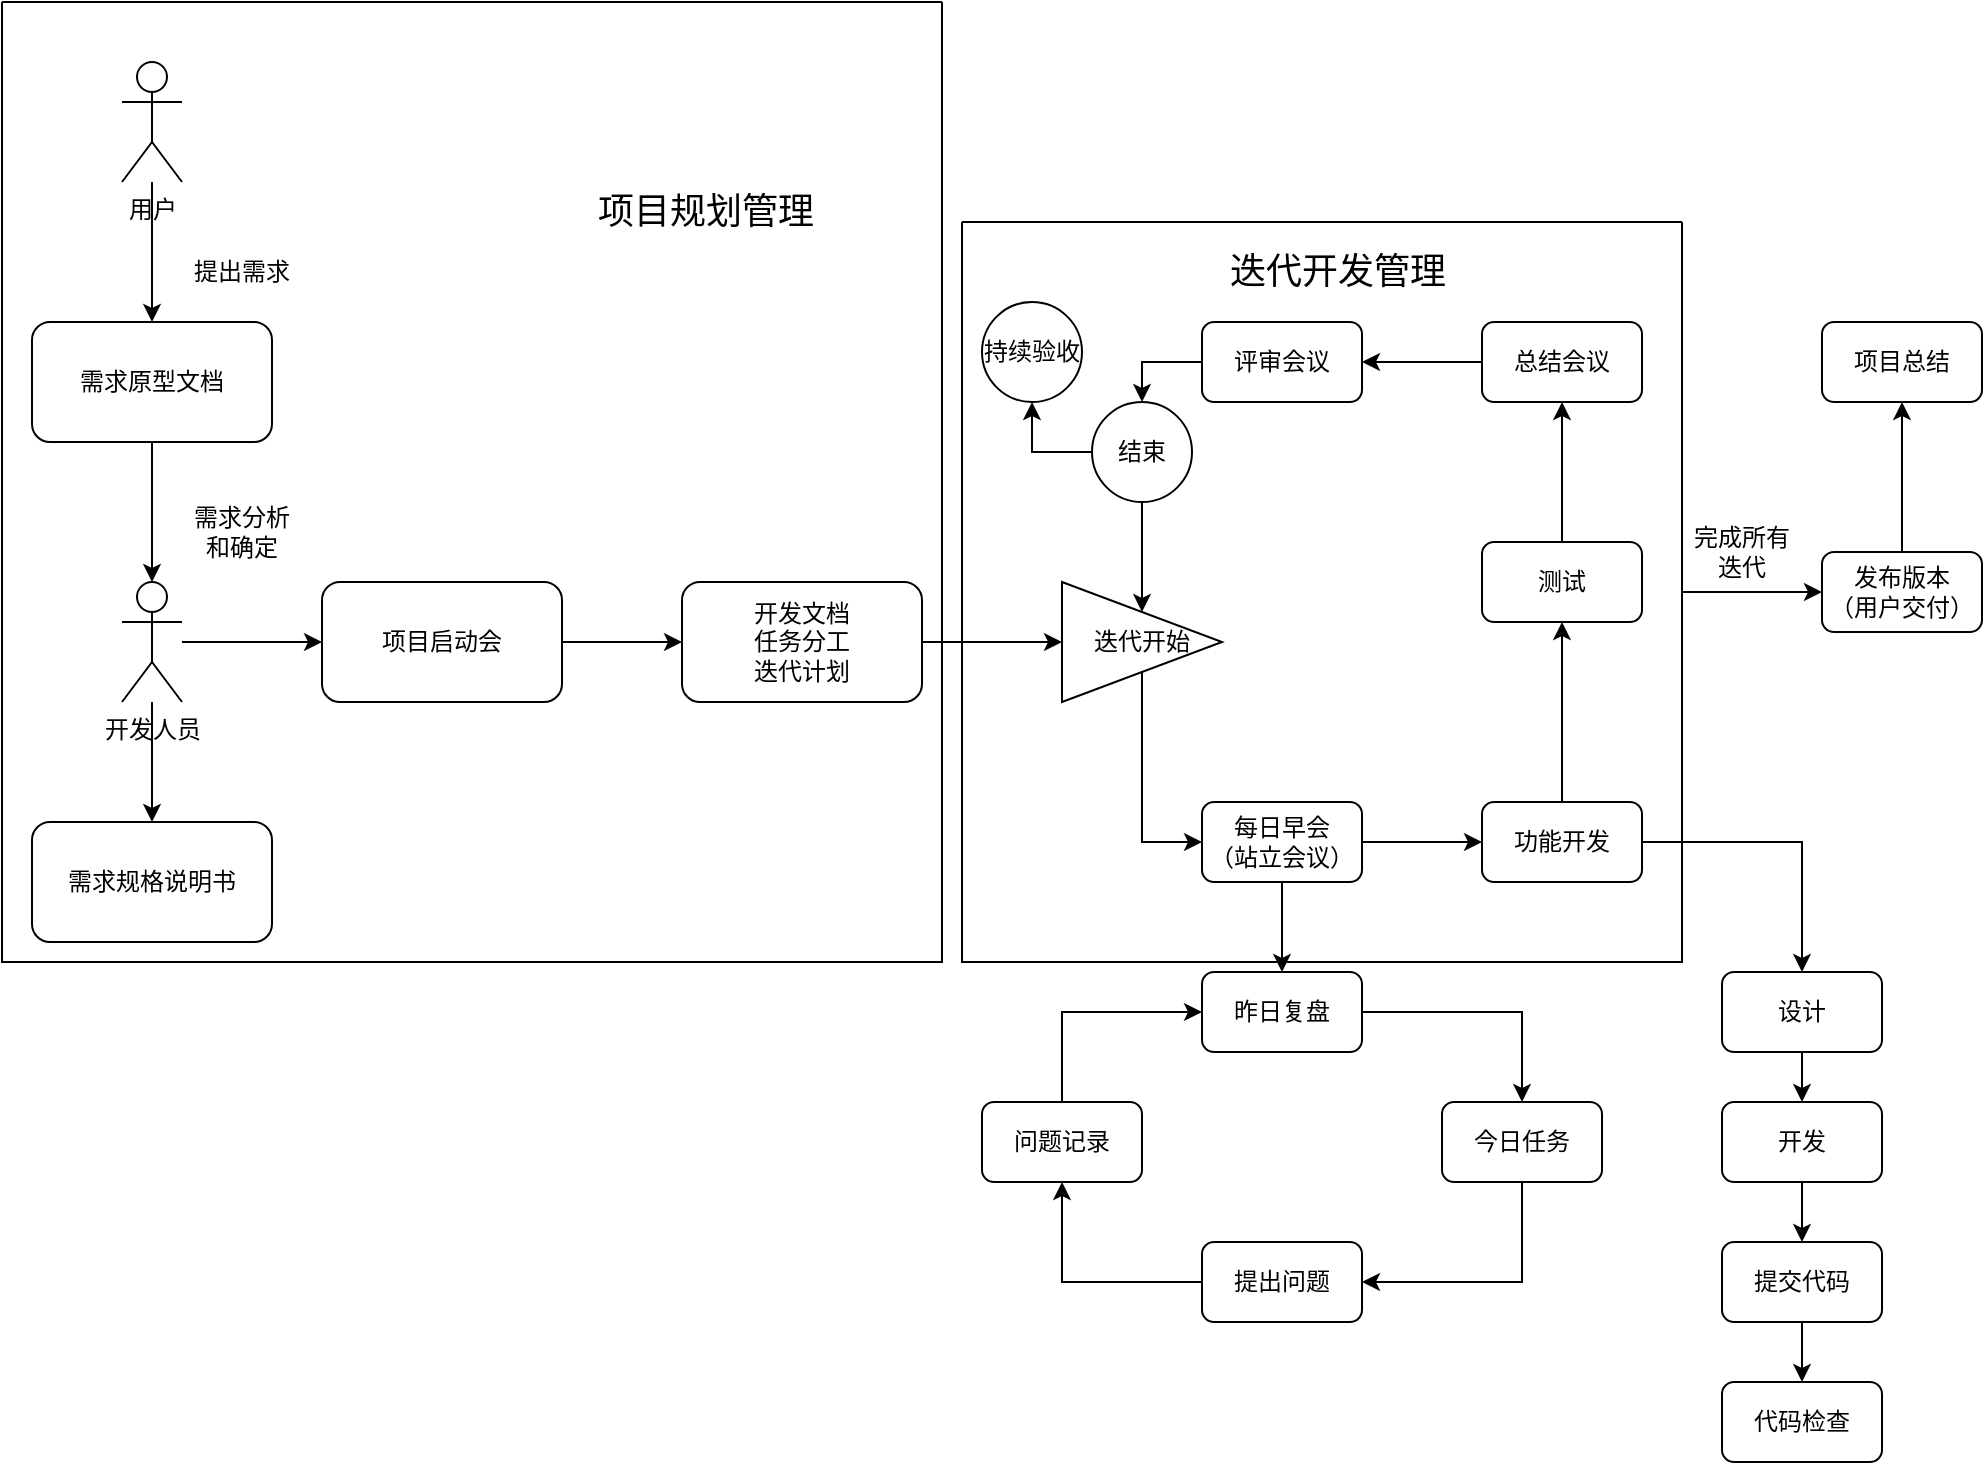 <mxfile version="20.6.2" type="device"><diagram id="auoaH2SLFO1NLNONEXws" name="第 1 页"><mxGraphModel dx="1264" dy="612" grid="1" gridSize="10" guides="1" tooltips="1" connect="1" arrows="1" fold="1" page="1" pageScale="1" pageWidth="827" pageHeight="1169" math="0" shadow="0"><root><mxCell id="0"/><mxCell id="1" parent="0"/><mxCell id="y_Ljs3Rv6xh82k2hXomJ-3" style="edgeStyle=orthogonalEdgeStyle;rounded=0;orthogonalLoop=1;jettySize=auto;html=1;" parent="1" source="y_Ljs3Rv6xh82k2hXomJ-1" target="y_Ljs3Rv6xh82k2hXomJ-2" edge="1"><mxGeometry relative="1" as="geometry"/></mxCell><mxCell id="y_Ljs3Rv6xh82k2hXomJ-1" value="用户" style="shape=umlActor;verticalLabelPosition=bottom;verticalAlign=top;html=1;" parent="1" vertex="1"><mxGeometry x="150" y="130" width="30" height="60" as="geometry"/></mxCell><mxCell id="y_Ljs3Rv6xh82k2hXomJ-7" style="edgeStyle=orthogonalEdgeStyle;rounded=0;orthogonalLoop=1;jettySize=auto;html=1;exitX=0.5;exitY=1;exitDx=0;exitDy=0;entryX=0.5;entryY=0;entryDx=0;entryDy=0;entryPerimeter=0;" parent="1" source="y_Ljs3Rv6xh82k2hXomJ-2" target="y_Ljs3Rv6xh82k2hXomJ-5" edge="1"><mxGeometry relative="1" as="geometry"/></mxCell><mxCell id="y_Ljs3Rv6xh82k2hXomJ-2" value="需求原型文档" style="rounded=1;whiteSpace=wrap;html=1;" parent="1" vertex="1"><mxGeometry x="105" y="260" width="120" height="60" as="geometry"/></mxCell><mxCell id="y_Ljs3Rv6xh82k2hXomJ-4" value="提出需求" style="text;html=1;strokeColor=none;fillColor=none;align=center;verticalAlign=middle;whiteSpace=wrap;rounded=0;" parent="1" vertex="1"><mxGeometry x="180" y="220" width="60" height="30" as="geometry"/></mxCell><mxCell id="y_Ljs3Rv6xh82k2hXomJ-10" style="edgeStyle=orthogonalEdgeStyle;rounded=0;orthogonalLoop=1;jettySize=auto;html=1;" parent="1" source="y_Ljs3Rv6xh82k2hXomJ-5" target="y_Ljs3Rv6xh82k2hXomJ-9" edge="1"><mxGeometry relative="1" as="geometry"/></mxCell><mxCell id="y_Ljs3Rv6xh82k2hXomJ-12" style="edgeStyle=orthogonalEdgeStyle;rounded=0;orthogonalLoop=1;jettySize=auto;html=1;entryX=0;entryY=0.5;entryDx=0;entryDy=0;" parent="1" source="y_Ljs3Rv6xh82k2hXomJ-5" target="y_Ljs3Rv6xh82k2hXomJ-11" edge="1"><mxGeometry relative="1" as="geometry"/></mxCell><mxCell id="y_Ljs3Rv6xh82k2hXomJ-5" value="开发人员" style="shape=umlActor;verticalLabelPosition=bottom;verticalAlign=top;html=1;" parent="1" vertex="1"><mxGeometry x="150" y="390" width="30" height="60" as="geometry"/></mxCell><mxCell id="y_Ljs3Rv6xh82k2hXomJ-8" value="需求分析和确定" style="text;html=1;strokeColor=none;fillColor=none;align=center;verticalAlign=middle;whiteSpace=wrap;rounded=0;" parent="1" vertex="1"><mxGeometry x="180" y="350" width="60" height="30" as="geometry"/></mxCell><mxCell id="y_Ljs3Rv6xh82k2hXomJ-9" value="需求规格说明书" style="rounded=1;whiteSpace=wrap;html=1;" parent="1" vertex="1"><mxGeometry x="105" y="510" width="120" height="60" as="geometry"/></mxCell><mxCell id="y_Ljs3Rv6xh82k2hXomJ-14" style="edgeStyle=orthogonalEdgeStyle;rounded=0;orthogonalLoop=1;jettySize=auto;html=1;entryX=0;entryY=0.5;entryDx=0;entryDy=0;" parent="1" source="y_Ljs3Rv6xh82k2hXomJ-11" target="y_Ljs3Rv6xh82k2hXomJ-13" edge="1"><mxGeometry relative="1" as="geometry"/></mxCell><mxCell id="y_Ljs3Rv6xh82k2hXomJ-11" value="项目启动会" style="rounded=1;whiteSpace=wrap;html=1;" parent="1" vertex="1"><mxGeometry x="250" y="390" width="120" height="60" as="geometry"/></mxCell><mxCell id="y_Ljs3Rv6xh82k2hXomJ-16" style="edgeStyle=orthogonalEdgeStyle;rounded=0;orthogonalLoop=1;jettySize=auto;html=1;entryX=0;entryY=0.5;entryDx=0;entryDy=0;" parent="1" source="y_Ljs3Rv6xh82k2hXomJ-13" target="y_Ljs3Rv6xh82k2hXomJ-15" edge="1"><mxGeometry relative="1" as="geometry"/></mxCell><mxCell id="y_Ljs3Rv6xh82k2hXomJ-13" value="开发文档&lt;br&gt;任务分工&lt;br&gt;迭代计划" style="rounded=1;whiteSpace=wrap;html=1;" parent="1" vertex="1"><mxGeometry x="430" y="390" width="120" height="60" as="geometry"/></mxCell><mxCell id="y_Ljs3Rv6xh82k2hXomJ-18" style="edgeStyle=orthogonalEdgeStyle;rounded=0;orthogonalLoop=1;jettySize=auto;html=1;entryX=0;entryY=0.5;entryDx=0;entryDy=0;" parent="1" source="y_Ljs3Rv6xh82k2hXomJ-15" target="y_Ljs3Rv6xh82k2hXomJ-17" edge="1"><mxGeometry relative="1" as="geometry"/></mxCell><mxCell id="y_Ljs3Rv6xh82k2hXomJ-15" value="迭代开始" style="triangle;whiteSpace=wrap;html=1;" parent="1" vertex="1"><mxGeometry x="620" y="390" width="80" height="60" as="geometry"/></mxCell><mxCell id="y_Ljs3Rv6xh82k2hXomJ-20" style="edgeStyle=orthogonalEdgeStyle;rounded=0;orthogonalLoop=1;jettySize=auto;html=1;entryX=0;entryY=0.5;entryDx=0;entryDy=0;" parent="1" source="y_Ljs3Rv6xh82k2hXomJ-17" target="y_Ljs3Rv6xh82k2hXomJ-19" edge="1"><mxGeometry relative="1" as="geometry"/></mxCell><mxCell id="y_Ljs3Rv6xh82k2hXomJ-37" style="edgeStyle=orthogonalEdgeStyle;rounded=0;orthogonalLoop=1;jettySize=auto;html=1;entryX=0.5;entryY=0;entryDx=0;entryDy=0;" parent="1" source="y_Ljs3Rv6xh82k2hXomJ-17" target="y_Ljs3Rv6xh82k2hXomJ-36" edge="1"><mxGeometry relative="1" as="geometry"/></mxCell><mxCell id="y_Ljs3Rv6xh82k2hXomJ-17" value="每日早会&lt;br&gt;（站立会议）" style="rounded=1;whiteSpace=wrap;html=1;" parent="1" vertex="1"><mxGeometry x="690" y="500" width="80" height="40" as="geometry"/></mxCell><mxCell id="y_Ljs3Rv6xh82k2hXomJ-22" style="edgeStyle=orthogonalEdgeStyle;rounded=0;orthogonalLoop=1;jettySize=auto;html=1;" parent="1" source="y_Ljs3Rv6xh82k2hXomJ-19" target="y_Ljs3Rv6xh82k2hXomJ-21" edge="1"><mxGeometry relative="1" as="geometry"/></mxCell><mxCell id="y_Ljs3Rv6xh82k2hXomJ-58" style="edgeStyle=orthogonalEdgeStyle;rounded=0;orthogonalLoop=1;jettySize=auto;html=1;" parent="1" source="y_Ljs3Rv6xh82k2hXomJ-19" target="y_Ljs3Rv6xh82k2hXomJ-57" edge="1"><mxGeometry relative="1" as="geometry"/></mxCell><mxCell id="y_Ljs3Rv6xh82k2hXomJ-19" value="功能开发" style="rounded=1;whiteSpace=wrap;html=1;" parent="1" vertex="1"><mxGeometry x="830" y="500" width="80" height="40" as="geometry"/></mxCell><mxCell id="y_Ljs3Rv6xh82k2hXomJ-24" style="edgeStyle=orthogonalEdgeStyle;rounded=0;orthogonalLoop=1;jettySize=auto;html=1;entryX=0.5;entryY=1;entryDx=0;entryDy=0;" parent="1" source="y_Ljs3Rv6xh82k2hXomJ-21" target="y_Ljs3Rv6xh82k2hXomJ-23" edge="1"><mxGeometry relative="1" as="geometry"/></mxCell><mxCell id="y_Ljs3Rv6xh82k2hXomJ-21" value="测试" style="rounded=1;whiteSpace=wrap;html=1;" parent="1" vertex="1"><mxGeometry x="830" y="370" width="80" height="40" as="geometry"/></mxCell><mxCell id="y_Ljs3Rv6xh82k2hXomJ-26" style="edgeStyle=orthogonalEdgeStyle;rounded=0;orthogonalLoop=1;jettySize=auto;html=1;entryX=1;entryY=0.5;entryDx=0;entryDy=0;" parent="1" source="y_Ljs3Rv6xh82k2hXomJ-23" target="y_Ljs3Rv6xh82k2hXomJ-25" edge="1"><mxGeometry relative="1" as="geometry"/></mxCell><mxCell id="y_Ljs3Rv6xh82k2hXomJ-23" value="总结会议" style="rounded=1;whiteSpace=wrap;html=1;" parent="1" vertex="1"><mxGeometry x="830" y="260" width="80" height="40" as="geometry"/></mxCell><mxCell id="y_Ljs3Rv6xh82k2hXomJ-28" style="edgeStyle=orthogonalEdgeStyle;rounded=0;orthogonalLoop=1;jettySize=auto;html=1;entryX=0.5;entryY=0;entryDx=0;entryDy=0;" parent="1" source="y_Ljs3Rv6xh82k2hXomJ-25" target="y_Ljs3Rv6xh82k2hXomJ-27" edge="1"><mxGeometry relative="1" as="geometry"/></mxCell><mxCell id="y_Ljs3Rv6xh82k2hXomJ-25" value="评审会议" style="rounded=1;whiteSpace=wrap;html=1;" parent="1" vertex="1"><mxGeometry x="690" y="260" width="80" height="40" as="geometry"/></mxCell><mxCell id="y_Ljs3Rv6xh82k2hXomJ-29" style="edgeStyle=orthogonalEdgeStyle;rounded=0;orthogonalLoop=1;jettySize=auto;html=1;entryX=0.5;entryY=0;entryDx=0;entryDy=0;" parent="1" source="y_Ljs3Rv6xh82k2hXomJ-27" target="y_Ljs3Rv6xh82k2hXomJ-15" edge="1"><mxGeometry relative="1" as="geometry"/></mxCell><mxCell id="y_Ljs3Rv6xh82k2hXomJ-35" style="edgeStyle=orthogonalEdgeStyle;rounded=0;orthogonalLoop=1;jettySize=auto;html=1;entryX=0.5;entryY=1;entryDx=0;entryDy=0;" parent="1" source="y_Ljs3Rv6xh82k2hXomJ-27" target="y_Ljs3Rv6xh82k2hXomJ-30" edge="1"><mxGeometry relative="1" as="geometry"/></mxCell><mxCell id="y_Ljs3Rv6xh82k2hXomJ-27" value="结束" style="ellipse;whiteSpace=wrap;html=1;aspect=fixed;" parent="1" vertex="1"><mxGeometry x="635" y="300" width="50" height="50" as="geometry"/></mxCell><mxCell id="y_Ljs3Rv6xh82k2hXomJ-30" value="持续验收" style="ellipse;whiteSpace=wrap;html=1;aspect=fixed;" parent="1" vertex="1"><mxGeometry x="580" y="250" width="50" height="50" as="geometry"/></mxCell><mxCell id="y_Ljs3Rv6xh82k2hXomJ-39" style="edgeStyle=orthogonalEdgeStyle;rounded=0;orthogonalLoop=1;jettySize=auto;html=1;" parent="1" source="y_Ljs3Rv6xh82k2hXomJ-36" target="y_Ljs3Rv6xh82k2hXomJ-38" edge="1"><mxGeometry relative="1" as="geometry"/></mxCell><mxCell id="y_Ljs3Rv6xh82k2hXomJ-36" value="昨日复盘" style="rounded=1;whiteSpace=wrap;html=1;" parent="1" vertex="1"><mxGeometry x="690" y="585" width="80" height="40" as="geometry"/></mxCell><mxCell id="y_Ljs3Rv6xh82k2hXomJ-41" style="edgeStyle=orthogonalEdgeStyle;rounded=0;orthogonalLoop=1;jettySize=auto;html=1;exitX=0.5;exitY=1;exitDx=0;exitDy=0;entryX=1;entryY=0.5;entryDx=0;entryDy=0;" parent="1" source="y_Ljs3Rv6xh82k2hXomJ-38" target="y_Ljs3Rv6xh82k2hXomJ-40" edge="1"><mxGeometry relative="1" as="geometry"/></mxCell><mxCell id="y_Ljs3Rv6xh82k2hXomJ-38" value="今日任务" style="rounded=1;whiteSpace=wrap;html=1;" parent="1" vertex="1"><mxGeometry x="810" y="650" width="80" height="40" as="geometry"/></mxCell><mxCell id="y_Ljs3Rv6xh82k2hXomJ-48" style="edgeStyle=orthogonalEdgeStyle;rounded=0;orthogonalLoop=1;jettySize=auto;html=1;entryX=0.5;entryY=1;entryDx=0;entryDy=0;" parent="1" source="y_Ljs3Rv6xh82k2hXomJ-40" target="y_Ljs3Rv6xh82k2hXomJ-42" edge="1"><mxGeometry relative="1" as="geometry"/></mxCell><mxCell id="y_Ljs3Rv6xh82k2hXomJ-40" value="提出问题" style="rounded=1;whiteSpace=wrap;html=1;" parent="1" vertex="1"><mxGeometry x="690" y="720" width="80" height="40" as="geometry"/></mxCell><mxCell id="y_Ljs3Rv6xh82k2hXomJ-42" value="问题记录" style="rounded=1;whiteSpace=wrap;html=1;" parent="1" vertex="1"><mxGeometry x="580" y="650" width="80" height="40" as="geometry"/></mxCell><mxCell id="y_Ljs3Rv6xh82k2hXomJ-56" value="" style="endArrow=classic;html=1;rounded=0;exitX=0.5;exitY=0;exitDx=0;exitDy=0;entryX=0;entryY=0.5;entryDx=0;entryDy=0;" parent="1" source="y_Ljs3Rv6xh82k2hXomJ-42" target="y_Ljs3Rv6xh82k2hXomJ-36" edge="1"><mxGeometry width="50" height="50" relative="1" as="geometry"><mxPoint x="595" y="610" as="sourcePoint"/><mxPoint x="645" y="560" as="targetPoint"/><Array as="points"><mxPoint x="620" y="605"/></Array></mxGeometry></mxCell><mxCell id="y_Ljs3Rv6xh82k2hXomJ-60" style="edgeStyle=orthogonalEdgeStyle;rounded=0;orthogonalLoop=1;jettySize=auto;html=1;entryX=0.5;entryY=0;entryDx=0;entryDy=0;" parent="1" source="y_Ljs3Rv6xh82k2hXomJ-57" target="y_Ljs3Rv6xh82k2hXomJ-59" edge="1"><mxGeometry relative="1" as="geometry"/></mxCell><mxCell id="y_Ljs3Rv6xh82k2hXomJ-57" value="设计" style="rounded=1;whiteSpace=wrap;html=1;" parent="1" vertex="1"><mxGeometry x="950" y="585" width="80" height="40" as="geometry"/></mxCell><mxCell id="y_Ljs3Rv6xh82k2hXomJ-62" style="edgeStyle=orthogonalEdgeStyle;rounded=0;orthogonalLoop=1;jettySize=auto;html=1;entryX=0.5;entryY=0;entryDx=0;entryDy=0;" parent="1" source="y_Ljs3Rv6xh82k2hXomJ-59" target="y_Ljs3Rv6xh82k2hXomJ-61" edge="1"><mxGeometry relative="1" as="geometry"/></mxCell><mxCell id="y_Ljs3Rv6xh82k2hXomJ-59" value="开发" style="rounded=1;whiteSpace=wrap;html=1;" parent="1" vertex="1"><mxGeometry x="950" y="650" width="80" height="40" as="geometry"/></mxCell><mxCell id="y_Ljs3Rv6xh82k2hXomJ-64" style="edgeStyle=orthogonalEdgeStyle;rounded=0;orthogonalLoop=1;jettySize=auto;html=1;entryX=0.5;entryY=0;entryDx=0;entryDy=0;" parent="1" source="y_Ljs3Rv6xh82k2hXomJ-61" target="y_Ljs3Rv6xh82k2hXomJ-63" edge="1"><mxGeometry relative="1" as="geometry"/></mxCell><mxCell id="y_Ljs3Rv6xh82k2hXomJ-61" value="提交代码" style="rounded=1;whiteSpace=wrap;html=1;" parent="1" vertex="1"><mxGeometry x="950" y="720" width="80" height="40" as="geometry"/></mxCell><mxCell id="y_Ljs3Rv6xh82k2hXomJ-63" value="代码检查" style="rounded=1;whiteSpace=wrap;html=1;" parent="1" vertex="1"><mxGeometry x="950" y="790" width="80" height="40" as="geometry"/></mxCell><mxCell id="y_Ljs3Rv6xh82k2hXomJ-65" value="" style="swimlane;startSize=0;" parent="1" vertex="1"><mxGeometry x="90" y="100" width="470" height="480" as="geometry"><mxRectangle x="90" y="100" width="50" height="40" as="alternateBounds"/></mxGeometry></mxCell><mxCell id="y_Ljs3Rv6xh82k2hXomJ-69" value="&lt;font style=&quot;font-size: 18px;&quot;&gt;项目规划管理&lt;/font&gt;" style="text;html=1;strokeColor=none;fillColor=none;align=center;verticalAlign=middle;whiteSpace=wrap;rounded=0;" parent="y_Ljs3Rv6xh82k2hXomJ-65" vertex="1"><mxGeometry x="294" y="90" width="116" height="30" as="geometry"/></mxCell><mxCell id="y_Ljs3Rv6xh82k2hXomJ-66" style="edgeStyle=orthogonalEdgeStyle;rounded=0;orthogonalLoop=1;jettySize=auto;html=1;exitX=0.5;exitY=1;exitDx=0;exitDy=0;" parent="1" source="y_Ljs3Rv6xh82k2hXomJ-65" target="y_Ljs3Rv6xh82k2hXomJ-65" edge="1"><mxGeometry relative="1" as="geometry"/></mxCell><mxCell id="y_Ljs3Rv6xh82k2hXomJ-72" style="edgeStyle=orthogonalEdgeStyle;rounded=0;orthogonalLoop=1;jettySize=auto;html=1;entryX=0;entryY=0.5;entryDx=0;entryDy=0;fontSize=18;" parent="1" source="y_Ljs3Rv6xh82k2hXomJ-68" target="y_Ljs3Rv6xh82k2hXomJ-71" edge="1"><mxGeometry relative="1" as="geometry"/></mxCell><mxCell id="y_Ljs3Rv6xh82k2hXomJ-68" value="" style="swimlane;startSize=0;" parent="1" vertex="1"><mxGeometry x="570" y="210" width="360" height="370" as="geometry"/></mxCell><mxCell id="y_Ljs3Rv6xh82k2hXomJ-70" value="&lt;font style=&quot;font-size: 18px;&quot;&gt;迭代开发管理&lt;/font&gt;" style="text;html=1;strokeColor=none;fillColor=none;align=center;verticalAlign=middle;whiteSpace=wrap;rounded=0;" parent="y_Ljs3Rv6xh82k2hXomJ-68" vertex="1"><mxGeometry x="130" y="10" width="116" height="30" as="geometry"/></mxCell><mxCell id="y_Ljs3Rv6xh82k2hXomJ-75" style="edgeStyle=orthogonalEdgeStyle;rounded=0;orthogonalLoop=1;jettySize=auto;html=1;entryX=0.5;entryY=1;entryDx=0;entryDy=0;fontSize=18;" parent="1" source="y_Ljs3Rv6xh82k2hXomJ-71" target="y_Ljs3Rv6xh82k2hXomJ-74" edge="1"><mxGeometry relative="1" as="geometry"/></mxCell><mxCell id="y_Ljs3Rv6xh82k2hXomJ-71" value="发布版本&lt;br&gt;（用户交付）" style="rounded=1;whiteSpace=wrap;html=1;" parent="1" vertex="1"><mxGeometry x="1000" y="375" width="80" height="40" as="geometry"/></mxCell><mxCell id="y_Ljs3Rv6xh82k2hXomJ-73" value="完成所有迭代" style="text;html=1;strokeColor=none;fillColor=none;align=center;verticalAlign=middle;whiteSpace=wrap;rounded=0;" parent="1" vertex="1"><mxGeometry x="930" y="360" width="60" height="30" as="geometry"/></mxCell><mxCell id="y_Ljs3Rv6xh82k2hXomJ-74" value="项目总结" style="rounded=1;whiteSpace=wrap;html=1;" parent="1" vertex="1"><mxGeometry x="1000" y="260" width="80" height="40" as="geometry"/></mxCell></root></mxGraphModel></diagram></mxfile>